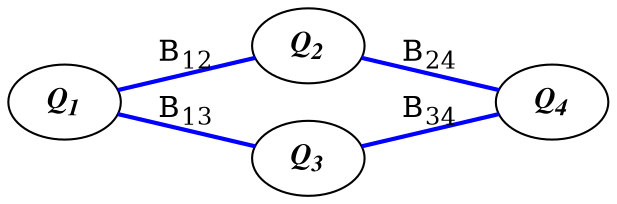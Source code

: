 graph {
	rankdir=LR;
	fontname = "times bold italic"
	# nodes	
	Q1[fontname = "times bold italic",label=<Q<SUB>1</SUB>>];
	Q2[fontname = "times bold italic",label=<Q<SUB>2</SUB>>];
	Q3[fontname = "times bold italic",label=<Q<SUB>3</SUB>>];
	Q4[fontname = "times bold italic",label=<Q<SUB>4</SUB>>];
	# "Logical" links
	Q1 -- Q2[label=<B<SUB>12</SUB>>,color=blue,penwidth=2.0,weight=1];
	Q1 -- Q3[label=<B<SUB>13</SUB>>,color=blue,penwidth=2.0,weight=1];
	Q2 -- Q4[label=<B<SUB>24</SUB>>,color=blue,penwidth=2.0,weight=1];
	Q3 -- Q4[label=<B<SUB>34</SUB>>,color=blue,penwidth=2.0,weight=1];
}
